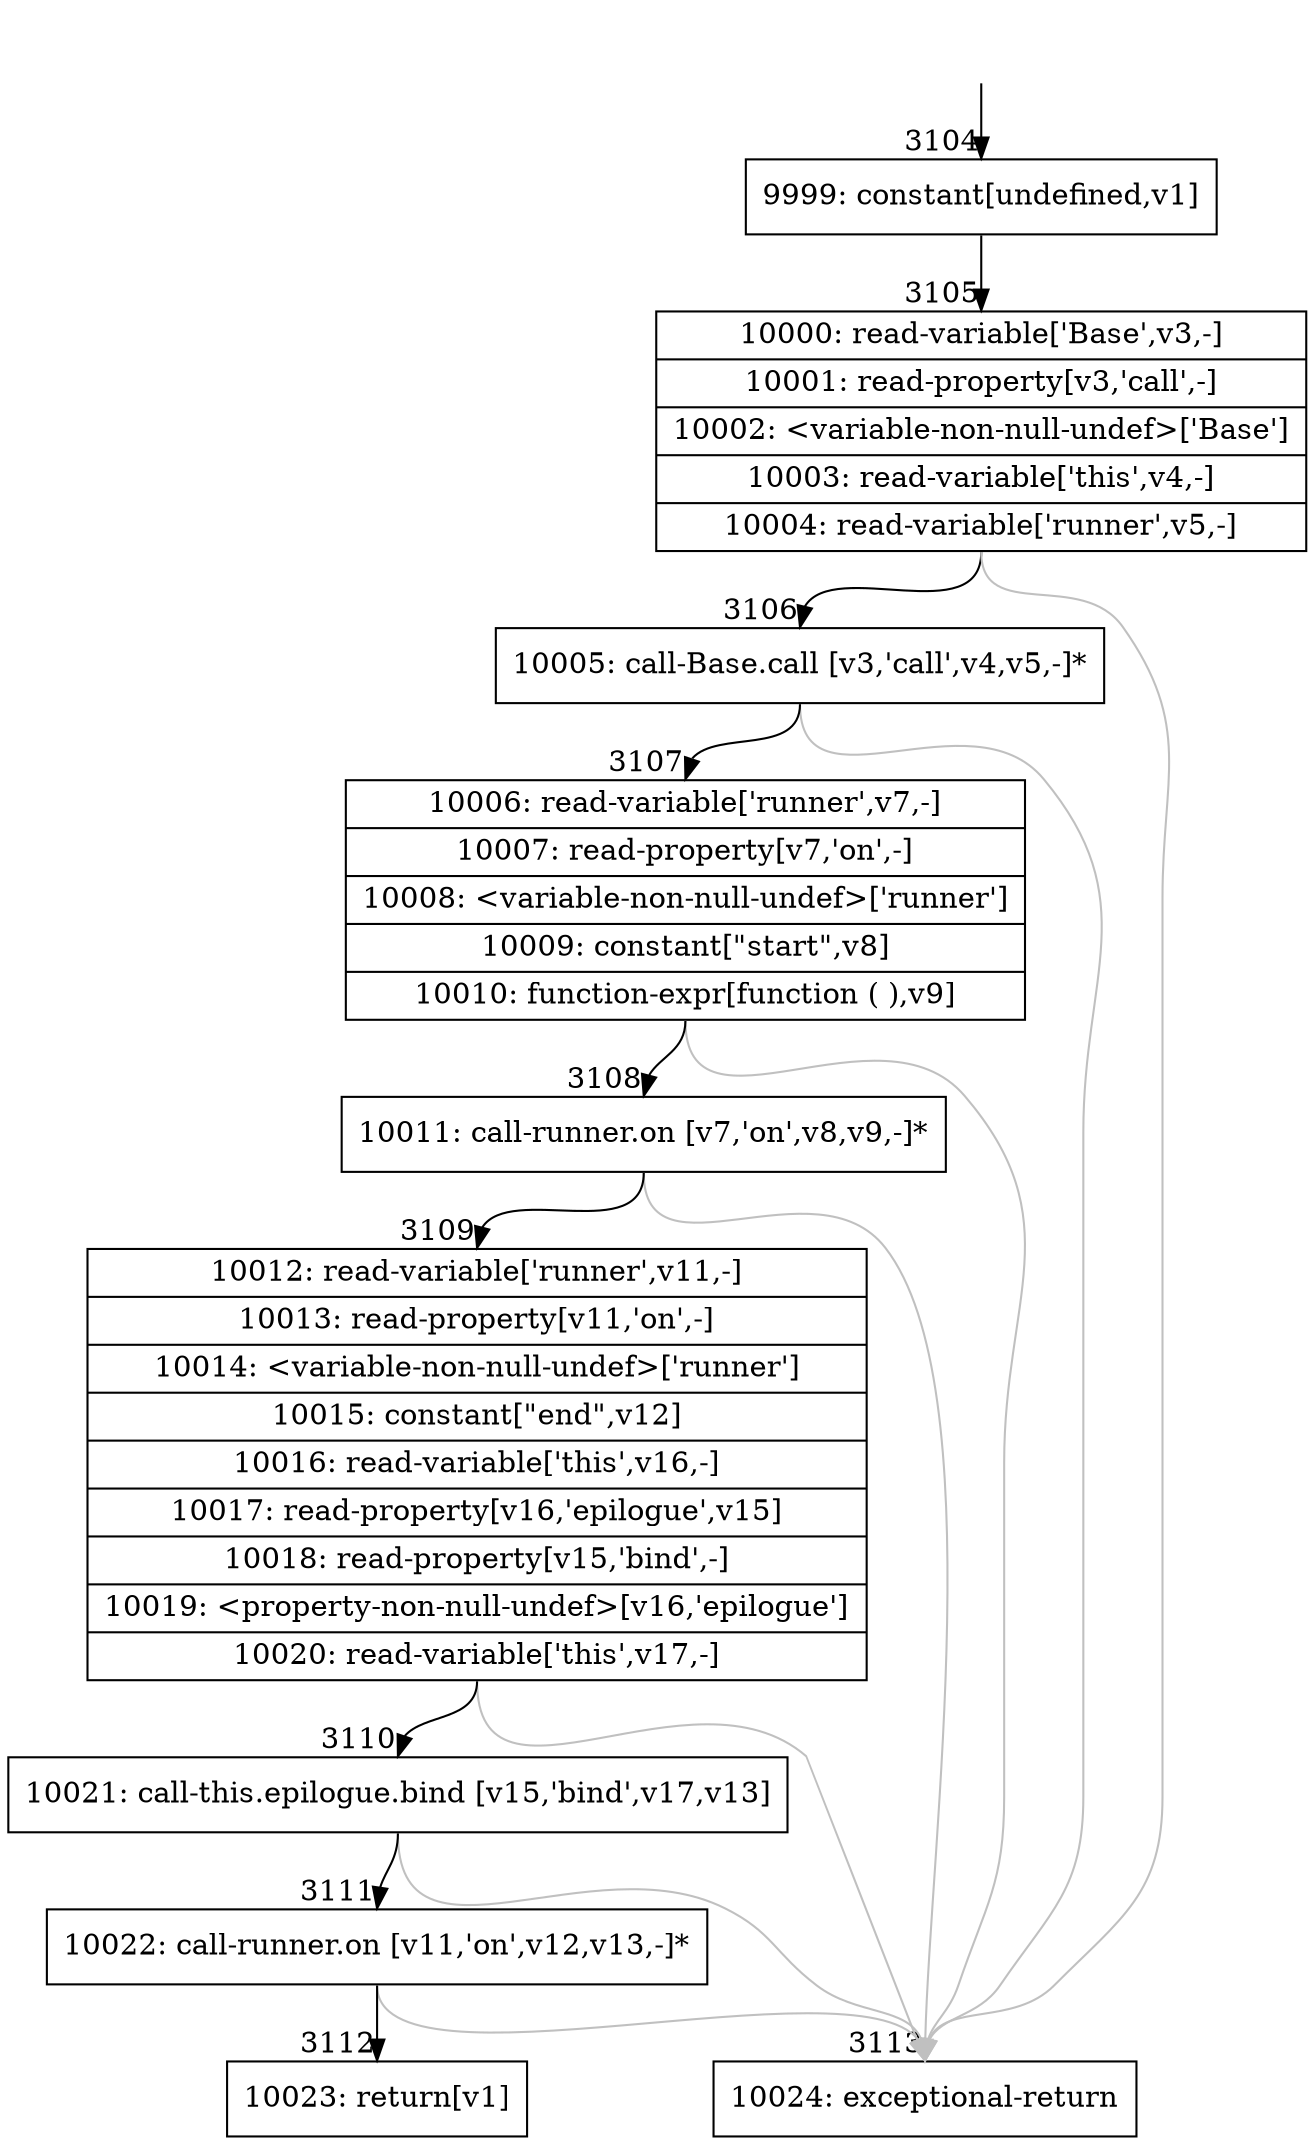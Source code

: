 digraph {
rankdir="TD"
BB_entry276[shape=none,label=""];
BB_entry276 -> BB3104 [tailport=s, headport=n, headlabel="    3104"]
BB3104 [shape=record label="{9999: constant[undefined,v1]}" ] 
BB3104 -> BB3105 [tailport=s, headport=n, headlabel="      3105"]
BB3105 [shape=record label="{10000: read-variable['Base',v3,-]|10001: read-property[v3,'call',-]|10002: \<variable-non-null-undef\>['Base']|10003: read-variable['this',v4,-]|10004: read-variable['runner',v5,-]}" ] 
BB3105 -> BB3106 [tailport=s, headport=n, headlabel="      3106"]
BB3105 -> BB3113 [tailport=s, headport=n, color=gray, headlabel="      3113"]
BB3106 [shape=record label="{10005: call-Base.call [v3,'call',v4,v5,-]*}" ] 
BB3106 -> BB3107 [tailport=s, headport=n, headlabel="      3107"]
BB3106 -> BB3113 [tailport=s, headport=n, color=gray]
BB3107 [shape=record label="{10006: read-variable['runner',v7,-]|10007: read-property[v7,'on',-]|10008: \<variable-non-null-undef\>['runner']|10009: constant[\"start\",v8]|10010: function-expr[function ( ),v9]}" ] 
BB3107 -> BB3108 [tailport=s, headport=n, headlabel="      3108"]
BB3107 -> BB3113 [tailport=s, headport=n, color=gray]
BB3108 [shape=record label="{10011: call-runner.on [v7,'on',v8,v9,-]*}" ] 
BB3108 -> BB3109 [tailport=s, headport=n, headlabel="      3109"]
BB3108 -> BB3113 [tailport=s, headport=n, color=gray]
BB3109 [shape=record label="{10012: read-variable['runner',v11,-]|10013: read-property[v11,'on',-]|10014: \<variable-non-null-undef\>['runner']|10015: constant[\"end\",v12]|10016: read-variable['this',v16,-]|10017: read-property[v16,'epilogue',v15]|10018: read-property[v15,'bind',-]|10019: \<property-non-null-undef\>[v16,'epilogue']|10020: read-variable['this',v17,-]}" ] 
BB3109 -> BB3110 [tailport=s, headport=n, headlabel="      3110"]
BB3109 -> BB3113 [tailport=s, headport=n, color=gray]
BB3110 [shape=record label="{10021: call-this.epilogue.bind [v15,'bind',v17,v13]}" ] 
BB3110 -> BB3111 [tailport=s, headport=n, headlabel="      3111"]
BB3110 -> BB3113 [tailport=s, headport=n, color=gray]
BB3111 [shape=record label="{10022: call-runner.on [v11,'on',v12,v13,-]*}" ] 
BB3111 -> BB3112 [tailport=s, headport=n, headlabel="      3112"]
BB3111 -> BB3113 [tailport=s, headport=n, color=gray]
BB3112 [shape=record label="{10023: return[v1]}" ] 
BB3113 [shape=record label="{10024: exceptional-return}" ] 
//#$~ 3586
}
